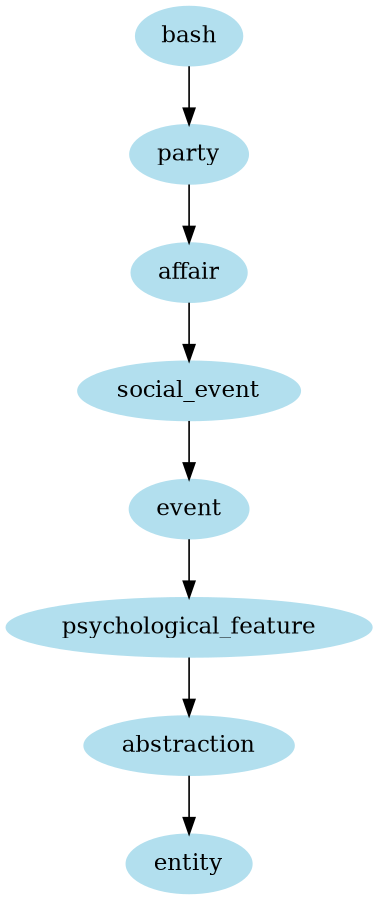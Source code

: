 digraph unix {
	node [color=lightblue2 style=filled]
	size="6,6"
	bash -> party
	party -> affair
	affair -> social_event
	social_event -> event
	event -> psychological_feature
	psychological_feature -> abstraction
	abstraction -> entity
}
